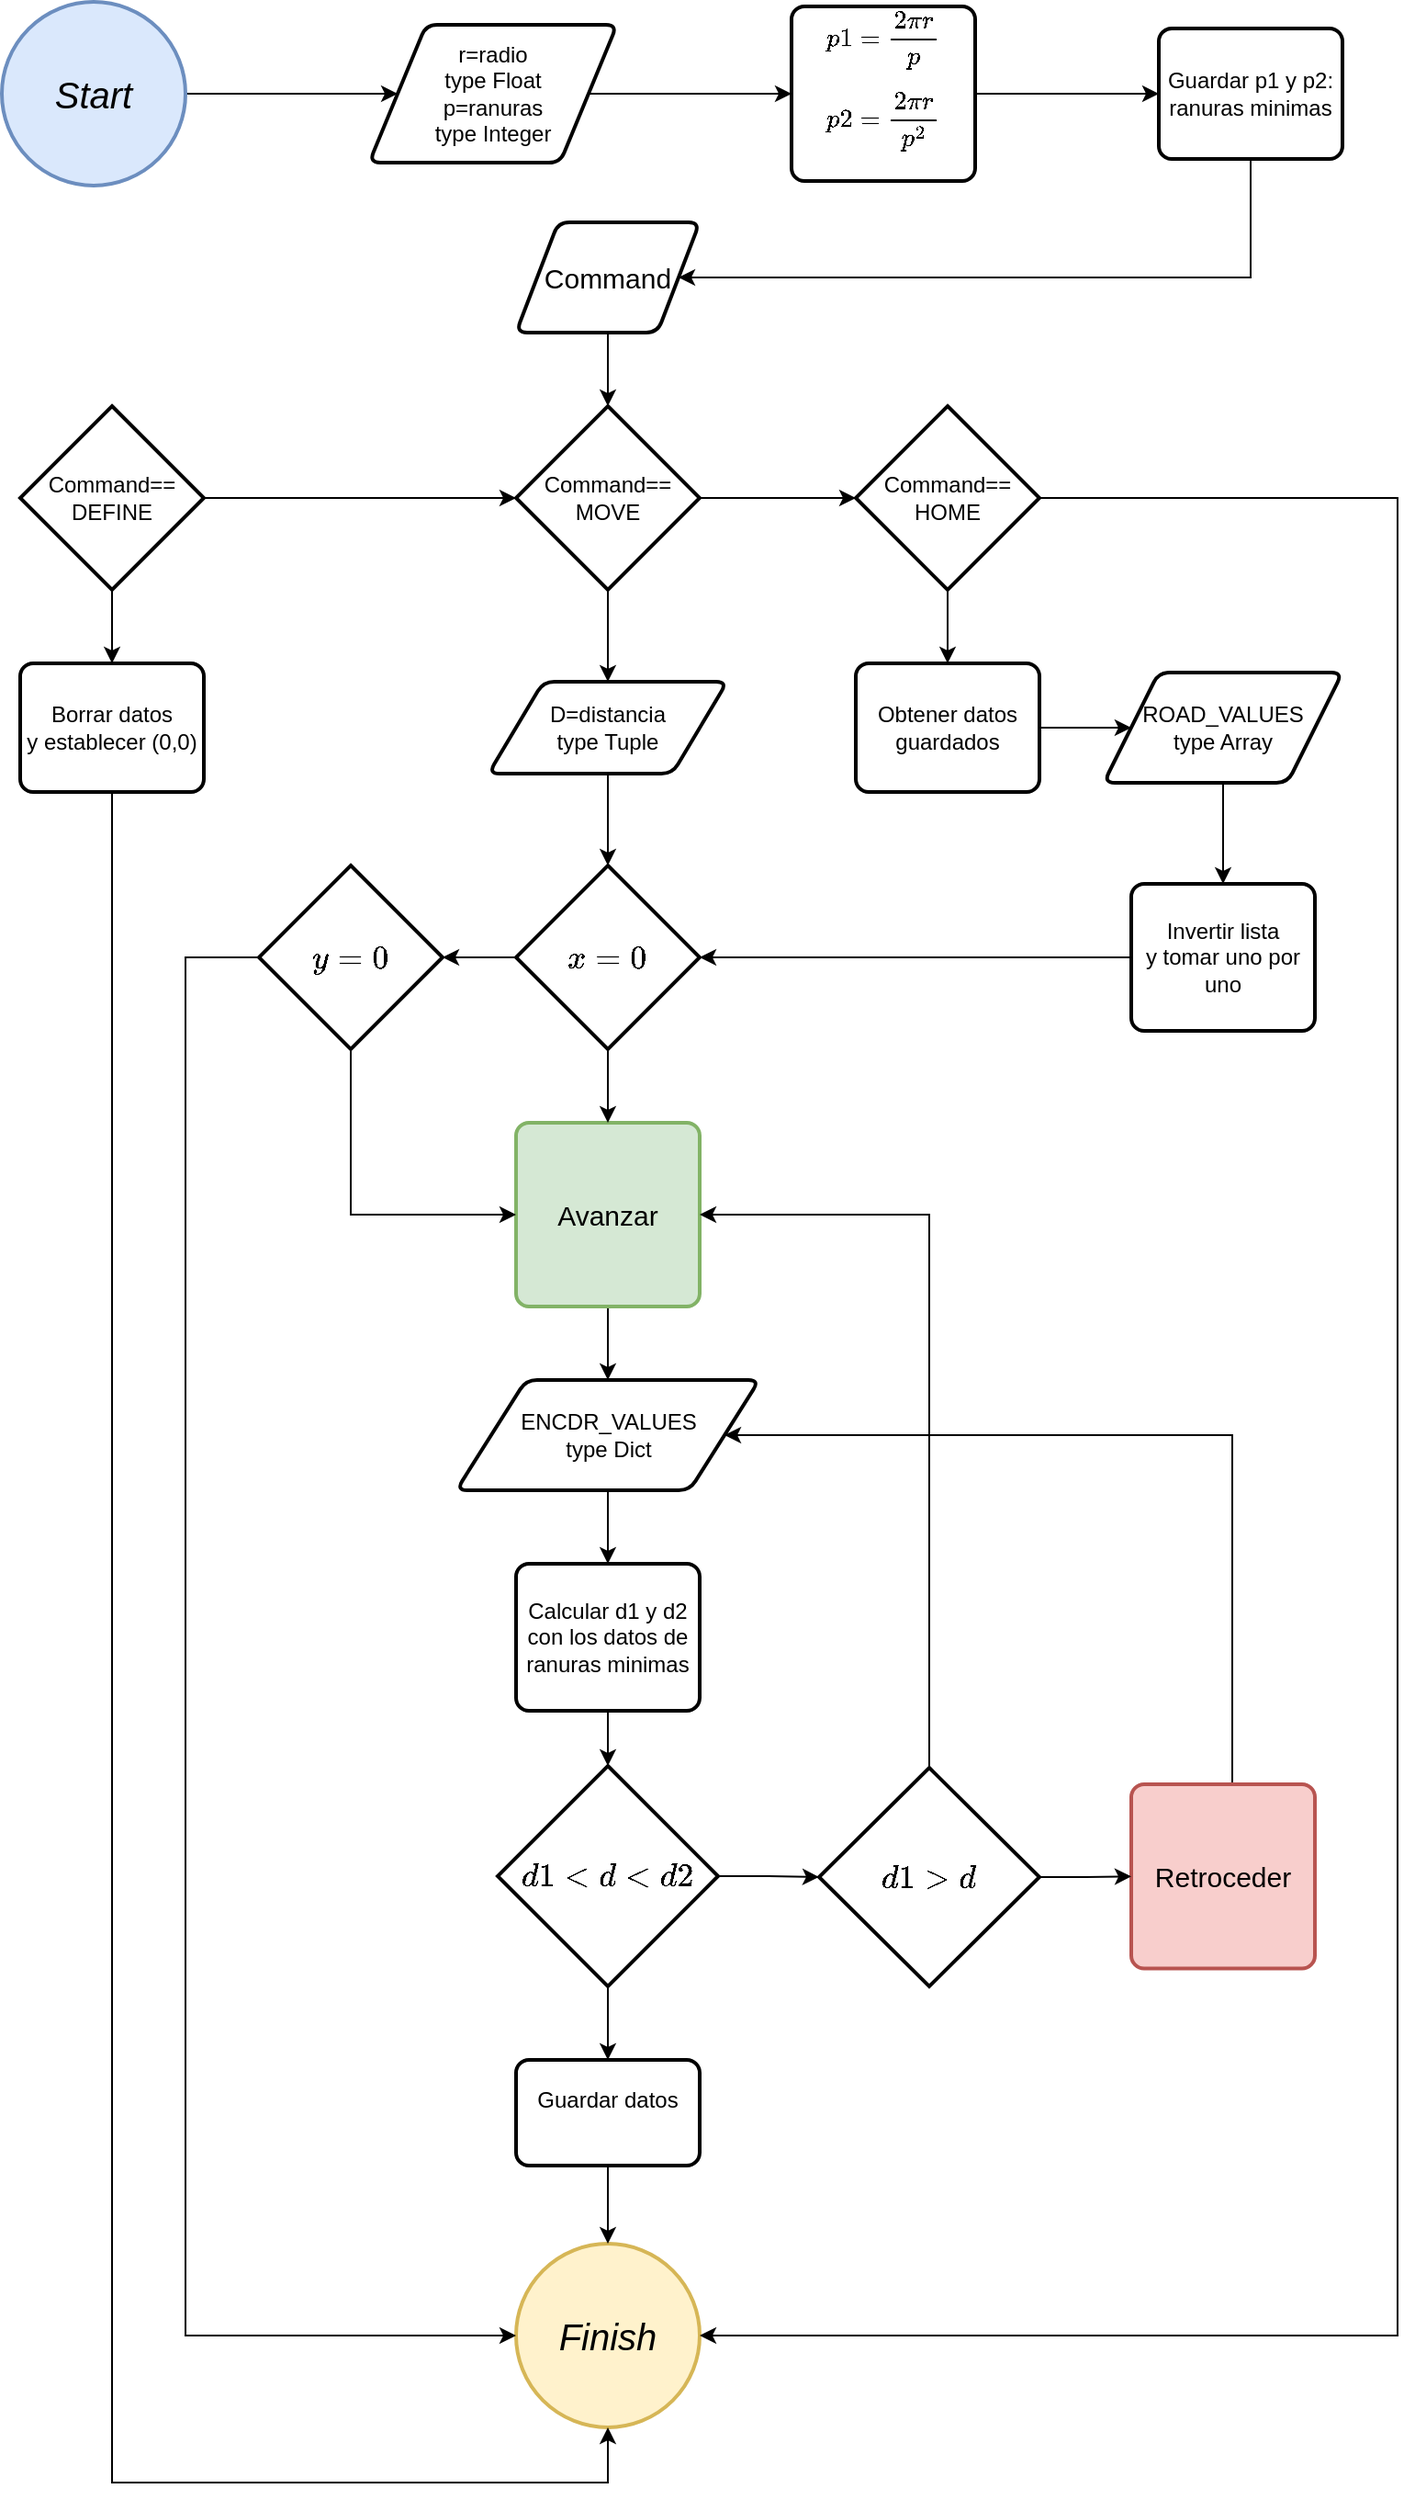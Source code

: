 <mxfile version="21.1.6" type="github">
  <diagram name="Página-1" id="Wb2sdP-foGY910zdMe5R">
    <mxGraphModel dx="1414" dy="1940" grid="1" gridSize="10" guides="1" tooltips="1" connect="1" arrows="1" fold="1" page="1" pageScale="1" pageWidth="827" pageHeight="1169" math="1" shadow="0">
      <root>
        <mxCell id="0" />
        <mxCell id="1" parent="0" />
        <mxCell id="2SVSXBVDucoTbBnyecis-43" style="edgeStyle=orthogonalEdgeStyle;rounded=0;orthogonalLoop=1;jettySize=auto;html=1;entryX=0;entryY=0.5;entryDx=0;entryDy=0;" edge="1" parent="1" source="uxVfwHRj6BvU52MU_2wL-2" target="2SVSXBVDucoTbBnyecis-45">
          <mxGeometry relative="1" as="geometry" />
        </mxCell>
        <mxCell id="uxVfwHRj6BvU52MU_2wL-2" value="&lt;font style=&quot;font-size: 20px;&quot;&gt;&lt;i&gt;Start&lt;/i&gt;&lt;/font&gt;" style="strokeWidth=2;html=1;shape=mxgraph.flowchart.start_2;whiteSpace=wrap;fillColor=#dae8fc;strokeColor=#6c8ebf;" parent="1" vertex="1">
          <mxGeometry x="20" y="-1130" width="100" height="100" as="geometry" />
        </mxCell>
        <mxCell id="uxVfwHRj6BvU52MU_2wL-4" value="&lt;i&gt;&lt;font style=&quot;font-size: 20px;&quot;&gt;Finish&lt;/font&gt;&lt;/i&gt;" style="strokeWidth=2;html=1;shape=mxgraph.flowchart.start_2;whiteSpace=wrap;align=center;fillColor=#fff2cc;strokeColor=#d6b656;" parent="1" vertex="1">
          <mxGeometry x="300" y="90" width="100" height="100" as="geometry" />
        </mxCell>
        <mxCell id="2SVSXBVDucoTbBnyecis-40" style="edgeStyle=orthogonalEdgeStyle;rounded=0;orthogonalLoop=1;jettySize=auto;html=1;entryX=0.5;entryY=0;entryDx=0;entryDy=0;" edge="1" parent="1" source="uxVfwHRj6BvU52MU_2wL-14" target="2SVSXBVDucoTbBnyecis-42">
          <mxGeometry relative="1" as="geometry">
            <mxPoint x="310" y="-210" as="targetPoint" />
          </mxGeometry>
        </mxCell>
        <mxCell id="uxVfwHRj6BvU52MU_2wL-14" value="&lt;font style=&quot;font-size: 15px;&quot;&gt;Avanzar&lt;/font&gt;" style="rounded=1;whiteSpace=wrap;html=1;absoluteArcSize=1;arcSize=14;strokeWidth=2;fillColor=#d5e8d4;strokeColor=#82b366;" parent="1" vertex="1">
          <mxGeometry x="300" y="-520" width="100" height="100" as="geometry" />
        </mxCell>
        <mxCell id="2SVSXBVDucoTbBnyecis-88" style="edgeStyle=orthogonalEdgeStyle;rounded=0;orthogonalLoop=1;jettySize=auto;html=1;entryX=1;entryY=0.5;entryDx=0;entryDy=0;" edge="1" parent="1" source="uxVfwHRj6BvU52MU_2wL-15" target="2SVSXBVDucoTbBnyecis-42">
          <mxGeometry relative="1" as="geometry">
            <Array as="points">
              <mxPoint x="690" y="-350" />
            </Array>
          </mxGeometry>
        </mxCell>
        <mxCell id="uxVfwHRj6BvU52MU_2wL-15" value="&lt;font style=&quot;font-size: 15px;&quot;&gt;Retroceder&lt;/font&gt;" style="rounded=1;whiteSpace=wrap;html=1;absoluteArcSize=1;arcSize=14;strokeWidth=2;fillColor=#f8cecc;strokeColor=#b85450;" parent="1" vertex="1">
          <mxGeometry x="635" y="-160" width="100" height="100.25" as="geometry" />
        </mxCell>
        <mxCell id="2SVSXBVDucoTbBnyecis-44" value="" style="edgeStyle=orthogonalEdgeStyle;rounded=0;orthogonalLoop=1;jettySize=auto;html=1;" edge="1" parent="1" source="uxVfwHRj6BvU52MU_2wL-18" target="2SVSXBVDucoTbBnyecis-3">
          <mxGeometry relative="1" as="geometry" />
        </mxCell>
        <mxCell id="uxVfwHRj6BvU52MU_2wL-18" value="&lt;font style=&quot;font-size: 15px;&quot;&gt;Command&lt;/font&gt;" style="shape=parallelogram;html=1;strokeWidth=2;perimeter=parallelogramPerimeter;whiteSpace=wrap;rounded=1;arcSize=12;size=0.23;" parent="1" vertex="1">
          <mxGeometry x="300" y="-1010" width="100" height="60" as="geometry" />
        </mxCell>
        <mxCell id="2SVSXBVDucoTbBnyecis-9" style="edgeStyle=orthogonalEdgeStyle;rounded=0;orthogonalLoop=1;jettySize=auto;html=1;entryX=0;entryY=0.5;entryDx=0;entryDy=0;entryPerimeter=0;" edge="1" parent="1" source="2SVSXBVDucoTbBnyecis-2" target="2SVSXBVDucoTbBnyecis-3">
          <mxGeometry relative="1" as="geometry" />
        </mxCell>
        <mxCell id="2SVSXBVDucoTbBnyecis-12" value="" style="edgeStyle=orthogonalEdgeStyle;rounded=0;orthogonalLoop=1;jettySize=auto;html=1;" edge="1" parent="1" source="2SVSXBVDucoTbBnyecis-2" target="2SVSXBVDucoTbBnyecis-11">
          <mxGeometry relative="1" as="geometry" />
        </mxCell>
        <mxCell id="2SVSXBVDucoTbBnyecis-2" value="&lt;div&gt;Command==&lt;/div&gt;&lt;div&gt;DEFINE&lt;br&gt;&lt;/div&gt;" style="strokeWidth=2;html=1;shape=mxgraph.flowchart.decision;whiteSpace=wrap;" vertex="1" parent="1">
          <mxGeometry x="30" y="-910" width="100" height="100" as="geometry" />
        </mxCell>
        <mxCell id="2SVSXBVDucoTbBnyecis-10" style="edgeStyle=orthogonalEdgeStyle;rounded=0;orthogonalLoop=1;jettySize=auto;html=1;" edge="1" parent="1" source="2SVSXBVDucoTbBnyecis-3" target="2SVSXBVDucoTbBnyecis-4">
          <mxGeometry relative="1" as="geometry">
            <mxPoint x="670" y="-860" as="targetPoint" />
          </mxGeometry>
        </mxCell>
        <mxCell id="2SVSXBVDucoTbBnyecis-23" style="edgeStyle=orthogonalEdgeStyle;rounded=0;orthogonalLoop=1;jettySize=auto;html=1;" edge="1" parent="1" source="2SVSXBVDucoTbBnyecis-3" target="2SVSXBVDucoTbBnyecis-22">
          <mxGeometry relative="1" as="geometry" />
        </mxCell>
        <mxCell id="2SVSXBVDucoTbBnyecis-3" value="&lt;div&gt;Command==&lt;/div&gt;&lt;div&gt;MOVE&lt;br&gt;&lt;/div&gt;" style="strokeWidth=2;html=1;shape=mxgraph.flowchart.decision;whiteSpace=wrap;" vertex="1" parent="1">
          <mxGeometry x="300" y="-910" width="100" height="100" as="geometry" />
        </mxCell>
        <mxCell id="2SVSXBVDucoTbBnyecis-82" style="edgeStyle=orthogonalEdgeStyle;rounded=0;orthogonalLoop=1;jettySize=auto;html=1;entryX=0.5;entryY=0;entryDx=0;entryDy=0;" edge="1" parent="1" source="2SVSXBVDucoTbBnyecis-4" target="2SVSXBVDucoTbBnyecis-15">
          <mxGeometry relative="1" as="geometry" />
        </mxCell>
        <mxCell id="2SVSXBVDucoTbBnyecis-83" style="edgeStyle=orthogonalEdgeStyle;rounded=0;orthogonalLoop=1;jettySize=auto;html=1;entryX=1;entryY=0.5;entryDx=0;entryDy=0;entryPerimeter=0;" edge="1" parent="1" source="2SVSXBVDucoTbBnyecis-4" target="uxVfwHRj6BvU52MU_2wL-4">
          <mxGeometry relative="1" as="geometry">
            <mxPoint x="790" y="300" as="targetPoint" />
            <Array as="points">
              <mxPoint x="780" y="-860" />
              <mxPoint x="780" y="140" />
            </Array>
          </mxGeometry>
        </mxCell>
        <mxCell id="2SVSXBVDucoTbBnyecis-4" value="&lt;div&gt;Command==&lt;/div&gt;&lt;div&gt;HOME&lt;/div&gt;" style="strokeWidth=2;html=1;shape=mxgraph.flowchart.decision;whiteSpace=wrap;" vertex="1" parent="1">
          <mxGeometry x="485" y="-910" width="100" height="100" as="geometry" />
        </mxCell>
        <mxCell id="2SVSXBVDucoTbBnyecis-13" style="edgeStyle=orthogonalEdgeStyle;rounded=0;orthogonalLoop=1;jettySize=auto;html=1;entryX=0.5;entryY=1;entryDx=0;entryDy=0;entryPerimeter=0;exitX=0.5;exitY=1;exitDx=0;exitDy=0;" edge="1" parent="1" source="2SVSXBVDucoTbBnyecis-11" target="uxVfwHRj6BvU52MU_2wL-4">
          <mxGeometry relative="1" as="geometry">
            <mxPoint x="440" y="530" as="targetPoint" />
            <mxPoint x="90" y="-670" as="sourcePoint" />
            <Array as="points">
              <mxPoint x="80" y="220" />
              <mxPoint x="350" y="220" />
            </Array>
          </mxGeometry>
        </mxCell>
        <mxCell id="2SVSXBVDucoTbBnyecis-11" value="&lt;div&gt;Borrar datos&lt;/div&gt;&lt;div&gt;y establecer (0,0)&lt;br&gt;&lt;/div&gt;" style="rounded=1;whiteSpace=wrap;html=1;absoluteArcSize=1;arcSize=14;strokeWidth=2;" vertex="1" parent="1">
          <mxGeometry x="30" y="-770" width="100" height="70" as="geometry" />
        </mxCell>
        <mxCell id="2SVSXBVDucoTbBnyecis-84" value="" style="edgeStyle=orthogonalEdgeStyle;rounded=0;orthogonalLoop=1;jettySize=auto;html=1;" edge="1" parent="1" source="2SVSXBVDucoTbBnyecis-15" target="2SVSXBVDucoTbBnyecis-19">
          <mxGeometry relative="1" as="geometry" />
        </mxCell>
        <mxCell id="2SVSXBVDucoTbBnyecis-15" value="&lt;div&gt;Obtener datos&lt;/div&gt;&lt;div&gt;guardados&lt;br&gt;&lt;/div&gt;" style="rounded=1;whiteSpace=wrap;html=1;absoluteArcSize=1;arcSize=14;strokeWidth=2;" vertex="1" parent="1">
          <mxGeometry x="485" y="-770" width="100" height="70" as="geometry" />
        </mxCell>
        <mxCell id="2SVSXBVDucoTbBnyecis-85" style="edgeStyle=orthogonalEdgeStyle;rounded=0;orthogonalLoop=1;jettySize=auto;html=1;entryX=0.5;entryY=0;entryDx=0;entryDy=0;" edge="1" parent="1" source="2SVSXBVDucoTbBnyecis-19" target="2SVSXBVDucoTbBnyecis-25">
          <mxGeometry relative="1" as="geometry" />
        </mxCell>
        <mxCell id="2SVSXBVDucoTbBnyecis-19" value="&lt;div&gt;ROAD_VALUES&lt;/div&gt;&lt;div&gt;type Array&lt;br&gt;&lt;/div&gt;" style="shape=parallelogram;html=1;strokeWidth=2;perimeter=parallelogramPerimeter;whiteSpace=wrap;rounded=1;arcSize=12;size=0.23;" vertex="1" parent="1">
          <mxGeometry x="620" y="-765" width="130" height="60" as="geometry" />
        </mxCell>
        <mxCell id="2SVSXBVDucoTbBnyecis-33" style="edgeStyle=orthogonalEdgeStyle;rounded=0;orthogonalLoop=1;jettySize=auto;html=1;entryX=0.5;entryY=0;entryDx=0;entryDy=0;entryPerimeter=0;" edge="1" parent="1" source="2SVSXBVDucoTbBnyecis-22" target="2SVSXBVDucoTbBnyecis-30">
          <mxGeometry relative="1" as="geometry">
            <mxPoint x="370" y="-630" as="targetPoint" />
          </mxGeometry>
        </mxCell>
        <mxCell id="2SVSXBVDucoTbBnyecis-22" value="&lt;div&gt;D=distancia&lt;br&gt;&lt;/div&gt;&lt;div&gt;type Tuple&lt;/div&gt;" style="shape=parallelogram;html=1;strokeWidth=2;perimeter=parallelogramPerimeter;whiteSpace=wrap;rounded=1;arcSize=12;size=0.23;" vertex="1" parent="1">
          <mxGeometry x="285" y="-760" width="130" height="50" as="geometry" />
        </mxCell>
        <mxCell id="2SVSXBVDucoTbBnyecis-24" style="edgeStyle=orthogonalEdgeStyle;rounded=0;orthogonalLoop=1;jettySize=auto;html=1;exitX=0.5;exitY=1;exitDx=0;exitDy=0;" edge="1" parent="1" source="2SVSXBVDucoTbBnyecis-22" target="2SVSXBVDucoTbBnyecis-22">
          <mxGeometry relative="1" as="geometry" />
        </mxCell>
        <mxCell id="2SVSXBVDucoTbBnyecis-86" style="edgeStyle=orthogonalEdgeStyle;rounded=0;orthogonalLoop=1;jettySize=auto;html=1;entryX=1;entryY=0.5;entryDx=0;entryDy=0;entryPerimeter=0;" edge="1" parent="1" source="2SVSXBVDucoTbBnyecis-25" target="2SVSXBVDucoTbBnyecis-30">
          <mxGeometry relative="1" as="geometry">
            <mxPoint x="410" y="-610" as="targetPoint" />
          </mxGeometry>
        </mxCell>
        <mxCell id="2SVSXBVDucoTbBnyecis-25" value="&lt;div&gt;Invertir lista&lt;/div&gt;&lt;div&gt;y tomar uno por uno&lt;br&gt;&lt;/div&gt;" style="rounded=1;whiteSpace=wrap;html=1;absoluteArcSize=1;arcSize=14;strokeWidth=2;" vertex="1" parent="1">
          <mxGeometry x="635" y="-650" width="100" height="80" as="geometry" />
        </mxCell>
        <mxCell id="2SVSXBVDucoTbBnyecis-75" style="edgeStyle=orthogonalEdgeStyle;rounded=0;orthogonalLoop=1;jettySize=auto;html=1;entryX=0.5;entryY=0;entryDx=0;entryDy=0;entryPerimeter=0;" edge="1" parent="1" source="2SVSXBVDucoTbBnyecis-27" target="uxVfwHRj6BvU52MU_2wL-4">
          <mxGeometry relative="1" as="geometry" />
        </mxCell>
        <mxCell id="2SVSXBVDucoTbBnyecis-27" value="&lt;div&gt;Guardar datos&lt;/div&gt;&lt;div&gt;&lt;br&gt;&lt;/div&gt;" style="rounded=1;whiteSpace=wrap;html=1;absoluteArcSize=1;arcSize=14;strokeWidth=2;" vertex="1" parent="1">
          <mxGeometry x="300" y="-10" width="100" height="57.5" as="geometry" />
        </mxCell>
        <mxCell id="2SVSXBVDucoTbBnyecis-35" style="edgeStyle=orthogonalEdgeStyle;rounded=0;orthogonalLoop=1;jettySize=auto;html=1;entryX=1;entryY=0.5;entryDx=0;entryDy=0;entryPerimeter=0;" edge="1" parent="1" source="2SVSXBVDucoTbBnyecis-30" target="2SVSXBVDucoTbBnyecis-32">
          <mxGeometry relative="1" as="geometry" />
        </mxCell>
        <mxCell id="2SVSXBVDucoTbBnyecis-39" style="edgeStyle=orthogonalEdgeStyle;rounded=0;orthogonalLoop=1;jettySize=auto;html=1;entryX=0.5;entryY=0;entryDx=0;entryDy=0;" edge="1" parent="1" source="2SVSXBVDucoTbBnyecis-30" target="uxVfwHRj6BvU52MU_2wL-14">
          <mxGeometry relative="1" as="geometry" />
        </mxCell>
        <mxCell id="2SVSXBVDucoTbBnyecis-30" value="&lt;font style=&quot;font-size: 15px;&quot;&gt;$$x=0$$&lt;/font&gt;" style="strokeWidth=2;html=1;shape=mxgraph.flowchart.decision;whiteSpace=wrap;" vertex="1" parent="1">
          <mxGeometry x="300" y="-660" width="100" height="100" as="geometry" />
        </mxCell>
        <mxCell id="2SVSXBVDucoTbBnyecis-36" style="edgeStyle=orthogonalEdgeStyle;rounded=0;orthogonalLoop=1;jettySize=auto;html=1;entryX=0;entryY=0.5;entryDx=0;entryDy=0;entryPerimeter=0;" edge="1" parent="1" source="2SVSXBVDucoTbBnyecis-32" target="uxVfwHRj6BvU52MU_2wL-4">
          <mxGeometry relative="1" as="geometry">
            <Array as="points">
              <mxPoint x="120" y="-610" />
              <mxPoint x="120" y="140" />
            </Array>
          </mxGeometry>
        </mxCell>
        <mxCell id="2SVSXBVDucoTbBnyecis-38" style="edgeStyle=orthogonalEdgeStyle;rounded=0;orthogonalLoop=1;jettySize=auto;html=1;entryX=0;entryY=0.5;entryDx=0;entryDy=0;exitX=0.5;exitY=1;exitDx=0;exitDy=0;exitPerimeter=0;" edge="1" parent="1" source="2SVSXBVDucoTbBnyecis-32" target="uxVfwHRj6BvU52MU_2wL-14">
          <mxGeometry relative="1" as="geometry" />
        </mxCell>
        <mxCell id="2SVSXBVDucoTbBnyecis-32" value="&lt;font style=&quot;font-size: 15px;&quot;&gt;$$y=0$$&lt;/font&gt;" style="strokeWidth=2;html=1;shape=mxgraph.flowchart.decision;whiteSpace=wrap;" vertex="1" parent="1">
          <mxGeometry x="160" y="-660" width="100" height="100" as="geometry" />
        </mxCell>
        <mxCell id="2SVSXBVDucoTbBnyecis-55" style="edgeStyle=orthogonalEdgeStyle;rounded=0;orthogonalLoop=1;jettySize=auto;html=1;entryX=0.5;entryY=0;entryDx=0;entryDy=0;" edge="1" parent="1" source="2SVSXBVDucoTbBnyecis-42" target="2SVSXBVDucoTbBnyecis-51">
          <mxGeometry relative="1" as="geometry" />
        </mxCell>
        <mxCell id="2SVSXBVDucoTbBnyecis-42" value="&lt;div&gt;ENCDR_VALUES&lt;/div&gt;&lt;div&gt;type Dict&lt;br&gt;&lt;/div&gt;" style="shape=parallelogram;html=1;strokeWidth=2;perimeter=parallelogramPerimeter;whiteSpace=wrap;rounded=1;arcSize=12;size=0.23;" vertex="1" parent="1">
          <mxGeometry x="267.5" y="-380" width="165" height="60" as="geometry" />
        </mxCell>
        <mxCell id="2SVSXBVDucoTbBnyecis-47" style="edgeStyle=orthogonalEdgeStyle;rounded=0;orthogonalLoop=1;jettySize=auto;html=1;entryX=0;entryY=0.5;entryDx=0;entryDy=0;" edge="1" parent="1" source="2SVSXBVDucoTbBnyecis-45" target="2SVSXBVDucoTbBnyecis-46">
          <mxGeometry relative="1" as="geometry" />
        </mxCell>
        <mxCell id="2SVSXBVDucoTbBnyecis-45" value="&lt;div&gt;r=radio&lt;br&gt;&lt;/div&gt;&lt;div&gt;type Float&lt;/div&gt;&lt;div&gt;p=ranuras&lt;/div&gt;&lt;div&gt;type Integer&lt;/div&gt;" style="shape=parallelogram;html=1;strokeWidth=2;perimeter=parallelogramPerimeter;whiteSpace=wrap;rounded=1;arcSize=12;size=0.23;" vertex="1" parent="1">
          <mxGeometry x="220" y="-1117.5" width="135" height="75" as="geometry" />
        </mxCell>
        <mxCell id="2SVSXBVDucoTbBnyecis-49" style="edgeStyle=orthogonalEdgeStyle;rounded=0;orthogonalLoop=1;jettySize=auto;html=1;entryX=0;entryY=0.5;entryDx=0;entryDy=0;" edge="1" parent="1" source="2SVSXBVDucoTbBnyecis-46" target="2SVSXBVDucoTbBnyecis-48">
          <mxGeometry relative="1" as="geometry" />
        </mxCell>
        <mxCell id="2SVSXBVDucoTbBnyecis-46" value="&lt;div&gt;$$p1=\frac{2\pi r}{p}$$&lt;/div&gt;&lt;div&gt;$$p2=\frac{2\pi r}{p^{2}}$$&lt;/div&gt;&lt;div&gt;&lt;br&gt;&lt;/div&gt;" style="rounded=1;whiteSpace=wrap;html=1;absoluteArcSize=1;arcSize=14;strokeWidth=2;" vertex="1" parent="1">
          <mxGeometry x="450" y="-1127.5" width="100" height="95" as="geometry" />
        </mxCell>
        <mxCell id="2SVSXBVDucoTbBnyecis-50" style="edgeStyle=orthogonalEdgeStyle;rounded=0;orthogonalLoop=1;jettySize=auto;html=1;entryX=1;entryY=0.5;entryDx=0;entryDy=0;" edge="1" parent="1" source="2SVSXBVDucoTbBnyecis-48" target="uxVfwHRj6BvU52MU_2wL-18">
          <mxGeometry relative="1" as="geometry">
            <Array as="points">
              <mxPoint x="700" y="-980" />
            </Array>
          </mxGeometry>
        </mxCell>
        <mxCell id="2SVSXBVDucoTbBnyecis-48" value="&lt;div&gt;Guardar p1 y p2:&lt;/div&gt;&lt;div&gt;ranuras minimas&lt;br&gt;&lt;/div&gt;" style="rounded=1;whiteSpace=wrap;html=1;absoluteArcSize=1;arcSize=14;strokeWidth=2;" vertex="1" parent="1">
          <mxGeometry x="650" y="-1115.5" width="100" height="71" as="geometry" />
        </mxCell>
        <mxCell id="2SVSXBVDucoTbBnyecis-78" style="edgeStyle=orthogonalEdgeStyle;rounded=0;orthogonalLoop=1;jettySize=auto;html=1;entryX=0.5;entryY=0;entryDx=0;entryDy=0;entryPerimeter=0;" edge="1" parent="1" source="2SVSXBVDucoTbBnyecis-51" target="2SVSXBVDucoTbBnyecis-56">
          <mxGeometry relative="1" as="geometry" />
        </mxCell>
        <mxCell id="2SVSXBVDucoTbBnyecis-51" value="&lt;div&gt;Calcular d1 y d2&lt;/div&gt;&lt;div&gt;con los datos de ranuras minimas&lt;br&gt;&lt;/div&gt;" style="rounded=1;whiteSpace=wrap;html=1;absoluteArcSize=1;arcSize=14;strokeWidth=2;" vertex="1" parent="1">
          <mxGeometry x="300" y="-280" width="100" height="80" as="geometry" />
        </mxCell>
        <mxCell id="2SVSXBVDucoTbBnyecis-72" style="edgeStyle=orthogonalEdgeStyle;rounded=0;orthogonalLoop=1;jettySize=auto;html=1;entryX=0;entryY=0.5;entryDx=0;entryDy=0;entryPerimeter=0;" edge="1" parent="1" source="2SVSXBVDucoTbBnyecis-56" target="2SVSXBVDucoTbBnyecis-58">
          <mxGeometry relative="1" as="geometry" />
        </mxCell>
        <mxCell id="2SVSXBVDucoTbBnyecis-74" style="edgeStyle=orthogonalEdgeStyle;rounded=0;orthogonalLoop=1;jettySize=auto;html=1;entryX=0.5;entryY=0;entryDx=0;entryDy=0;" edge="1" parent="1" source="2SVSXBVDucoTbBnyecis-56" target="2SVSXBVDucoTbBnyecis-27">
          <mxGeometry relative="1" as="geometry" />
        </mxCell>
        <mxCell id="2SVSXBVDucoTbBnyecis-56" value="&lt;font style=&quot;font-size: 15px;&quot;&gt;$$d1&amp;lt;d&amp;lt;d2$$&lt;/font&gt;" style="strokeWidth=2;html=1;shape=mxgraph.flowchart.decision;whiteSpace=wrap;" vertex="1" parent="1">
          <mxGeometry x="290" y="-170" width="120" height="120" as="geometry" />
        </mxCell>
        <mxCell id="2SVSXBVDucoTbBnyecis-64" style="edgeStyle=orthogonalEdgeStyle;rounded=0;orthogonalLoop=1;jettySize=auto;html=1;entryX=0;entryY=0.5;entryDx=0;entryDy=0;" edge="1" parent="1" source="2SVSXBVDucoTbBnyecis-58" target="uxVfwHRj6BvU52MU_2wL-15">
          <mxGeometry relative="1" as="geometry" />
        </mxCell>
        <mxCell id="2SVSXBVDucoTbBnyecis-73" style="edgeStyle=orthogonalEdgeStyle;rounded=0;orthogonalLoop=1;jettySize=auto;html=1;entryX=1;entryY=0.5;entryDx=0;entryDy=0;" edge="1" parent="1" source="2SVSXBVDucoTbBnyecis-58" target="uxVfwHRj6BvU52MU_2wL-14">
          <mxGeometry relative="1" as="geometry">
            <mxPoint x="440" y="-460" as="targetPoint" />
            <Array as="points">
              <mxPoint x="525" y="-470" />
            </Array>
          </mxGeometry>
        </mxCell>
        <mxCell id="2SVSXBVDucoTbBnyecis-58" value="&lt;font style=&quot;font-size: 15px;&quot;&gt;$$d1&amp;gt;d$$&lt;/font&gt;" style="strokeWidth=2;html=1;shape=mxgraph.flowchart.decision;whiteSpace=wrap;" vertex="1" parent="1">
          <mxGeometry x="465" y="-169" width="120" height="119" as="geometry" />
        </mxCell>
      </root>
    </mxGraphModel>
  </diagram>
</mxfile>
